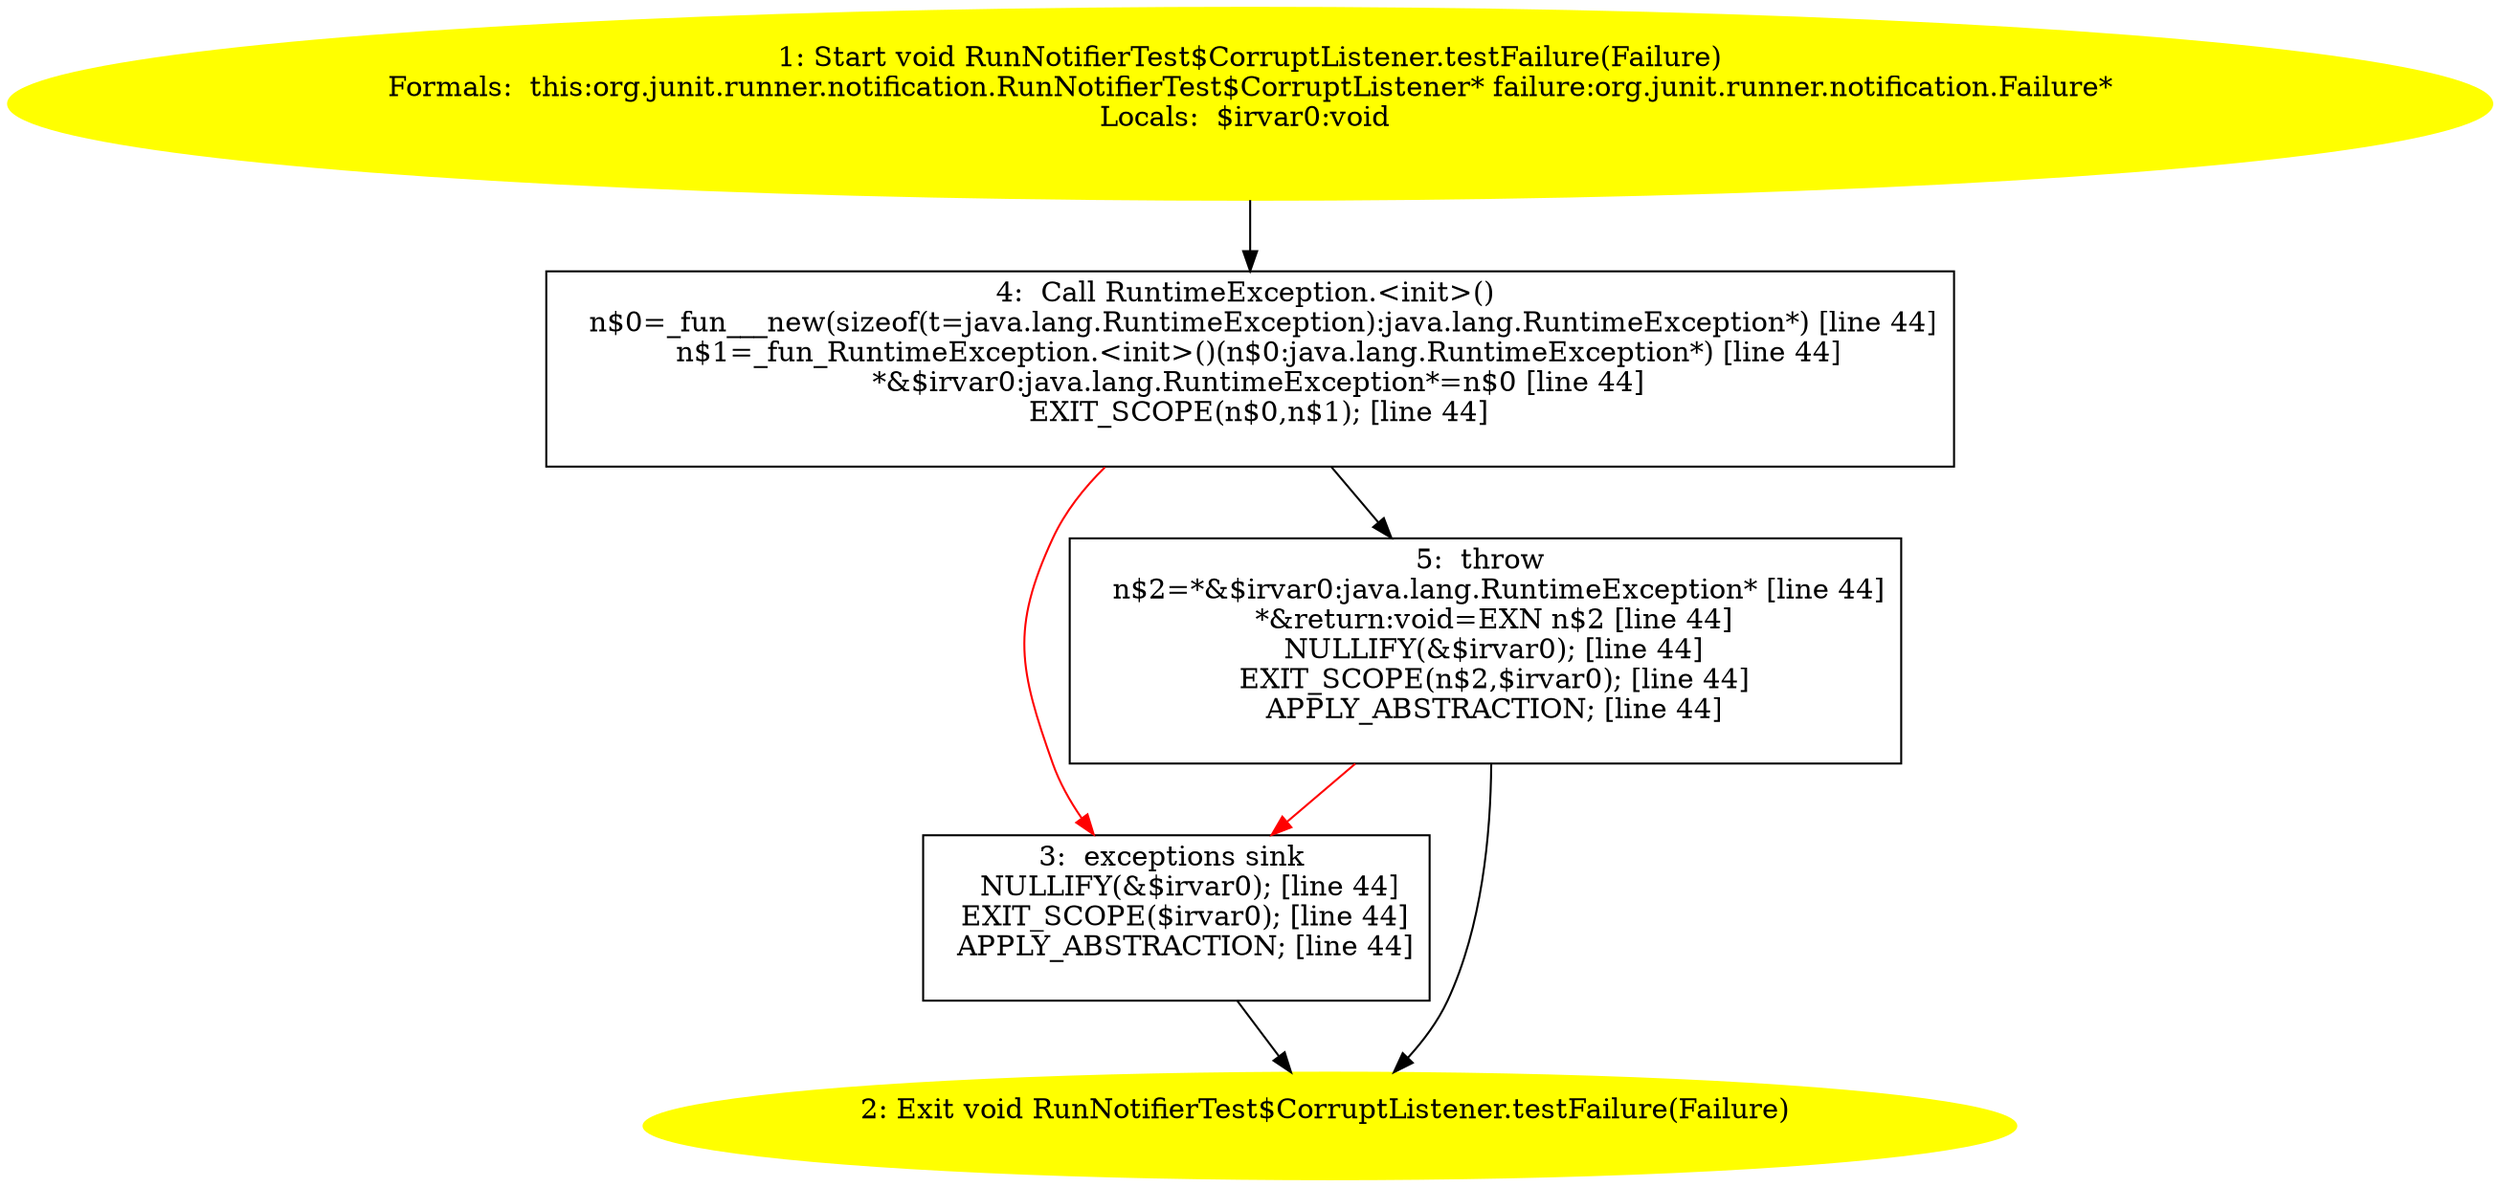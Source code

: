 /* @generated */
digraph cfg {
"org.junit.runner.notification.RunNotifierTest$CorruptListener.testFailure(org.junit.runner.notificat.5a9c7b463447ad23853e78a5bf76bc3c_1" [label="1: Start void RunNotifierTest$CorruptListener.testFailure(Failure)\nFormals:  this:org.junit.runner.notification.RunNotifierTest$CorruptListener* failure:org.junit.runner.notification.Failure*\nLocals:  $irvar0:void \n  " color=yellow style=filled]
	

	 "org.junit.runner.notification.RunNotifierTest$CorruptListener.testFailure(org.junit.runner.notificat.5a9c7b463447ad23853e78a5bf76bc3c_1" -> "org.junit.runner.notification.RunNotifierTest$CorruptListener.testFailure(org.junit.runner.notificat.5a9c7b463447ad23853e78a5bf76bc3c_4" ;
"org.junit.runner.notification.RunNotifierTest$CorruptListener.testFailure(org.junit.runner.notificat.5a9c7b463447ad23853e78a5bf76bc3c_2" [label="2: Exit void RunNotifierTest$CorruptListener.testFailure(Failure) \n  " color=yellow style=filled]
	

"org.junit.runner.notification.RunNotifierTest$CorruptListener.testFailure(org.junit.runner.notificat.5a9c7b463447ad23853e78a5bf76bc3c_3" [label="3:  exceptions sink \n   NULLIFY(&$irvar0); [line 44]\n  EXIT_SCOPE($irvar0); [line 44]\n  APPLY_ABSTRACTION; [line 44]\n " shape="box"]
	

	 "org.junit.runner.notification.RunNotifierTest$CorruptListener.testFailure(org.junit.runner.notificat.5a9c7b463447ad23853e78a5bf76bc3c_3" -> "org.junit.runner.notification.RunNotifierTest$CorruptListener.testFailure(org.junit.runner.notificat.5a9c7b463447ad23853e78a5bf76bc3c_2" ;
"org.junit.runner.notification.RunNotifierTest$CorruptListener.testFailure(org.junit.runner.notificat.5a9c7b463447ad23853e78a5bf76bc3c_4" [label="4:  Call RuntimeException.<init>() \n   n$0=_fun___new(sizeof(t=java.lang.RuntimeException):java.lang.RuntimeException*) [line 44]\n  n$1=_fun_RuntimeException.<init>()(n$0:java.lang.RuntimeException*) [line 44]\n  *&$irvar0:java.lang.RuntimeException*=n$0 [line 44]\n  EXIT_SCOPE(n$0,n$1); [line 44]\n " shape="box"]
	

	 "org.junit.runner.notification.RunNotifierTest$CorruptListener.testFailure(org.junit.runner.notificat.5a9c7b463447ad23853e78a5bf76bc3c_4" -> "org.junit.runner.notification.RunNotifierTest$CorruptListener.testFailure(org.junit.runner.notificat.5a9c7b463447ad23853e78a5bf76bc3c_5" ;
	 "org.junit.runner.notification.RunNotifierTest$CorruptListener.testFailure(org.junit.runner.notificat.5a9c7b463447ad23853e78a5bf76bc3c_4" -> "org.junit.runner.notification.RunNotifierTest$CorruptListener.testFailure(org.junit.runner.notificat.5a9c7b463447ad23853e78a5bf76bc3c_3" [color="red" ];
"org.junit.runner.notification.RunNotifierTest$CorruptListener.testFailure(org.junit.runner.notificat.5a9c7b463447ad23853e78a5bf76bc3c_5" [label="5:  throw \n   n$2=*&$irvar0:java.lang.RuntimeException* [line 44]\n  *&return:void=EXN n$2 [line 44]\n  NULLIFY(&$irvar0); [line 44]\n  EXIT_SCOPE(n$2,$irvar0); [line 44]\n  APPLY_ABSTRACTION; [line 44]\n " shape="box"]
	

	 "org.junit.runner.notification.RunNotifierTest$CorruptListener.testFailure(org.junit.runner.notificat.5a9c7b463447ad23853e78a5bf76bc3c_5" -> "org.junit.runner.notification.RunNotifierTest$CorruptListener.testFailure(org.junit.runner.notificat.5a9c7b463447ad23853e78a5bf76bc3c_2" ;
	 "org.junit.runner.notification.RunNotifierTest$CorruptListener.testFailure(org.junit.runner.notificat.5a9c7b463447ad23853e78a5bf76bc3c_5" -> "org.junit.runner.notification.RunNotifierTest$CorruptListener.testFailure(org.junit.runner.notificat.5a9c7b463447ad23853e78a5bf76bc3c_3" [color="red" ];
}
